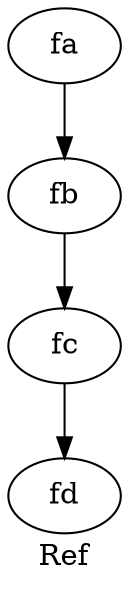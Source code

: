 digraph {
label="Ref";
x555f51974580 -> x555f51974840
x555f51974840 -> x555f51974b00
x555f51974b00 -> x555f51974dc0
x555f51974580 [label="fa"];
x555f51974840 [label="fb"];
x555f51974b00 [label="fc"];
x555f51974dc0 [label="fd"];
}

